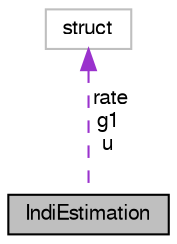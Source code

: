 digraph "IndiEstimation"
{
  edge [fontname="FreeSans",fontsize="10",labelfontname="FreeSans",labelfontsize="10"];
  node [fontname="FreeSans",fontsize="10",shape=record];
  Node1 [label="IndiEstimation",height=0.2,width=0.4,color="black", fillcolor="grey75", style="filled", fontcolor="black"];
  Node2 -> Node1 [dir="back",color="darkorchid3",fontsize="10",style="dashed",label=" rate\ng1\nu" ,fontname="FreeSans"];
  Node2 [label="struct",height=0.2,width=0.4,color="grey75", fillcolor="white", style="filled"];
}
